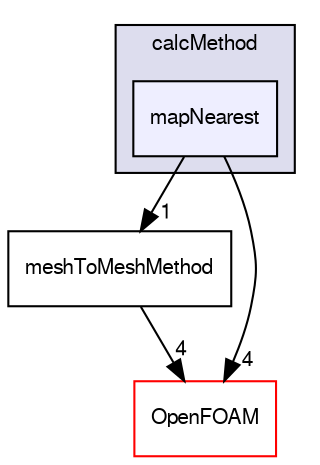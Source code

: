 digraph "src/sampling/meshToMeshInterpolation/meshToMesh/calcMethod/mapNearest" {
  bgcolor=transparent;
  compound=true
  node [ fontsize="10", fontname="FreeSans"];
  edge [ labelfontsize="10", labelfontname="FreeSans"];
  subgraph clusterdir_2036bb69b613f1e266df486d8e80dd97 {
    graph [ bgcolor="#ddddee", pencolor="black", label="calcMethod" fontname="FreeSans", fontsize="10", URL="dir_2036bb69b613f1e266df486d8e80dd97.html"]
  dir_771d85c1d5af787d1be6a11efdb9e6ae [shape=box, label="mapNearest", style="filled", fillcolor="#eeeeff", pencolor="black", URL="dir_771d85c1d5af787d1be6a11efdb9e6ae.html"];
  }
  dir_e985e3293cd45649362e9a4026a1f4f5 [shape=box label="meshToMeshMethod" URL="dir_e985e3293cd45649362e9a4026a1f4f5.html"];
  dir_c5473ff19b20e6ec4dfe5c310b3778a8 [shape=box label="OpenFOAM" color="red" URL="dir_c5473ff19b20e6ec4dfe5c310b3778a8.html"];
  dir_e985e3293cd45649362e9a4026a1f4f5->dir_c5473ff19b20e6ec4dfe5c310b3778a8 [headlabel="4", labeldistance=1.5 headhref="dir_002457_001732.html"];
  dir_771d85c1d5af787d1be6a11efdb9e6ae->dir_e985e3293cd45649362e9a4026a1f4f5 [headlabel="1", labeldistance=1.5 headhref="dir_002456_002457.html"];
  dir_771d85c1d5af787d1be6a11efdb9e6ae->dir_c5473ff19b20e6ec4dfe5c310b3778a8 [headlabel="4", labeldistance=1.5 headhref="dir_002456_001732.html"];
}
